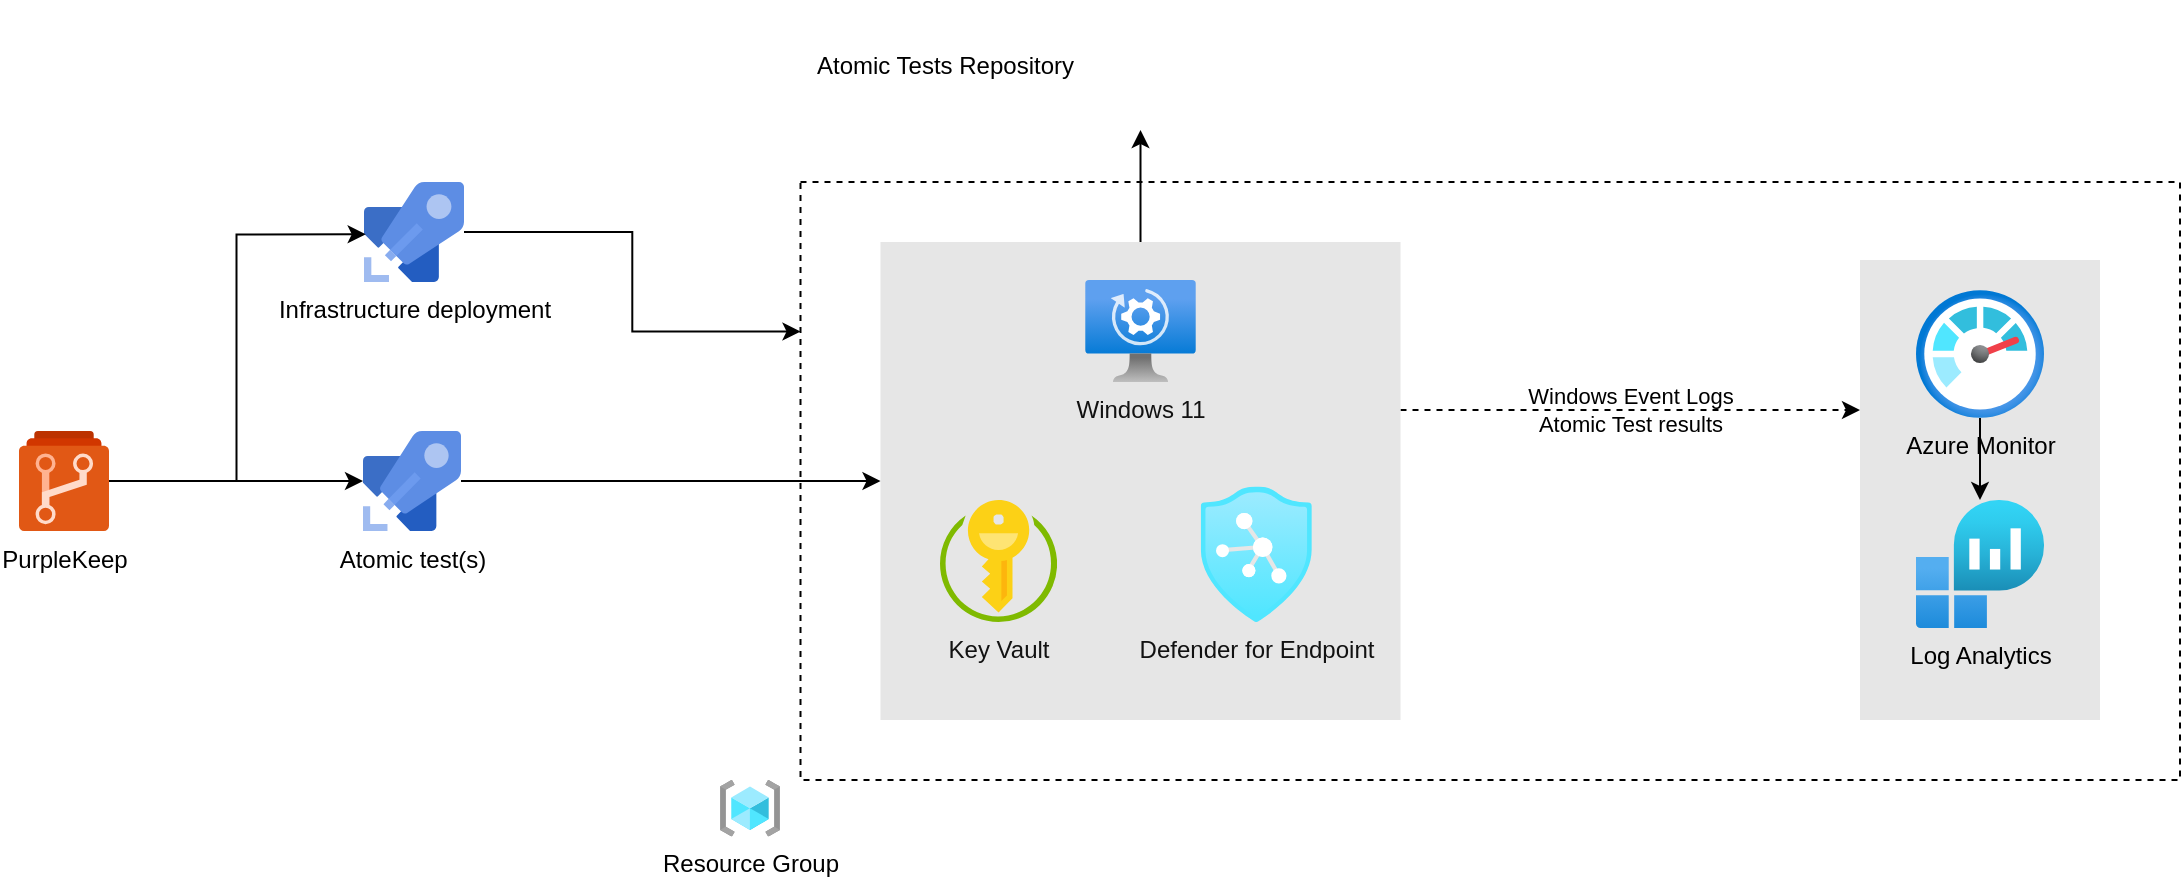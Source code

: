<mxfile>
    <diagram id="OZDHjIwoILLyNLZWax6k" name="Page-1">
        <mxGraphModel dx="1162" dy="504" grid="1" gridSize="10" guides="1" tooltips="1" connect="1" arrows="1" fold="1" page="0" pageScale="1" pageWidth="827" pageHeight="1169" math="0" shadow="0">
            <root>
                <mxCell id="0"/>
                <mxCell id="1" parent="0"/>
                <mxCell id="rHMRhhfsmZjwr-JyM9iI-22" value="" style="rounded=0;whiteSpace=wrap;html=1;fillColor=none;dashed=1;labelBackgroundColor=none;" parent="1" vertex="1">
                    <mxGeometry x="420.25" y="121" width="689.75" height="299" as="geometry"/>
                </mxCell>
                <mxCell id="-X691ST315V3n6Ed_qC9-4" value="Windows Event Logs&lt;br&gt;Atomic Test results" style="edgeStyle=orthogonalEdgeStyle;rounded=0;orthogonalLoop=1;jettySize=auto;html=1;labelBackgroundColor=none;dashed=1;" parent="1" source="rHMRhhfsmZjwr-JyM9iI-26" target="-X691ST315V3n6Ed_qC9-3" edge="1">
                    <mxGeometry relative="1" as="geometry">
                        <Array as="points">
                            <mxPoint x="830.25" y="235"/>
                            <mxPoint x="830.25" y="235"/>
                        </Array>
                    </mxGeometry>
                </mxCell>
                <mxCell id="rHMRhhfsmZjwr-JyM9iI-3" value="Atomic Tests Repository" style="shape=image;html=1;verticalAlign=middle;verticalLabelPosition=middle;labelBackgroundColor=none;imageAspect=0;aspect=fixed;image=https://cdn4.iconfinder.com/data/icons/for-your-interface-free-samples/128/Globe-128.png;labelPosition=left;align=right;" parent="1" vertex="1">
                    <mxGeometry x="557.75" y="30" width="65" height="65" as="geometry"/>
                </mxCell>
                <mxCell id="rHMRhhfsmZjwr-JyM9iI-23" value="Resource Group" style="aspect=fixed;html=1;points=[];align=center;image;fontSize=12;image=img/lib/azure2/general/Resource_Groups.svg;dashed=1;fillColor=none;labelBackgroundColor=none;" parent="1" vertex="1">
                    <mxGeometry x="380" y="420" width="30" height="28.24" as="geometry"/>
                </mxCell>
                <mxCell id="-X691ST315V3n6Ed_qC9-5" value="sa" style="group;labelBackgroundColor=none;strokeColor=none;" parent="1" vertex="1" connectable="0">
                    <mxGeometry x="950" y="160" width="120" height="230" as="geometry"/>
                </mxCell>
                <mxCell id="-X691ST315V3n6Ed_qC9-3" value="" style="rounded=0;whiteSpace=wrap;html=1;dashed=1;labelBackgroundColor=none;fillColor=#E6E6E6;strokeColor=none;" parent="-X691ST315V3n6Ed_qC9-5" vertex="1">
                    <mxGeometry width="120" height="230" as="geometry"/>
                </mxCell>
                <mxCell id="98XGgLkDvTHmTnLWgf6D-23" value="" style="edgeStyle=orthogonalEdgeStyle;rounded=0;orthogonalLoop=1;jettySize=auto;html=1;" parent="-X691ST315V3n6Ed_qC9-5" source="-X691ST315V3n6Ed_qC9-1" target="-X691ST315V3n6Ed_qC9-2" edge="1">
                    <mxGeometry relative="1" as="geometry"/>
                </mxCell>
                <mxCell id="-X691ST315V3n6Ed_qC9-1" value="Azure Monitor" style="aspect=fixed;html=1;points=[];align=center;image;fontSize=12;image=img/lib/azure2/management_governance/Monitor.svg;dashed=1;labelBackgroundColor=none;fillColor=#FFFFFF;fontColor=#000000;" parent="-X691ST315V3n6Ed_qC9-5" vertex="1">
                    <mxGeometry x="28" y="15" width="64" height="64" as="geometry"/>
                </mxCell>
                <mxCell id="-X691ST315V3n6Ed_qC9-2" value="Log Analytics" style="aspect=fixed;html=1;points=[];align=center;image;fontSize=12;image=img/lib/azure2/analytics/Log_Analytics_Workspaces.svg;dashed=1;labelBackgroundColor=none;fillColor=#FFFFFF;fontColor=#000000;" parent="-X691ST315V3n6Ed_qC9-5" vertex="1">
                    <mxGeometry x="28" y="120" width="64" height="64" as="geometry"/>
                </mxCell>
                <mxCell id="-X691ST315V3n6Ed_qC9-8" value="" style="group;labelBackgroundColor=none;strokeColor=none;" parent="1" vertex="1" connectable="0">
                    <mxGeometry x="460.25" y="151" width="260" height="239" as="geometry"/>
                </mxCell>
                <mxCell id="rHMRhhfsmZjwr-JyM9iI-26" value="" style="rounded=0;whiteSpace=wrap;html=1;dashed=1;labelBackgroundColor=none;fillColor=#E6E6E6;strokeColor=none;" parent="-X691ST315V3n6Ed_qC9-8" vertex="1">
                    <mxGeometry width="260" height="239" as="geometry"/>
                </mxCell>
                <mxCell id="98XGgLkDvTHmTnLWgf6D-3" value="Windows 11" style="image;aspect=fixed;html=1;points=[];align=center;fontSize=12;image=img/lib/azure2/compute/Automanaged_VM.svg;labelBackgroundColor=none;fontColor=#121212;" parent="-X691ST315V3n6Ed_qC9-8" vertex="1">
                    <mxGeometry x="102.04" y="19" width="55.92" height="51" as="geometry"/>
                </mxCell>
                <mxCell id="98XGgLkDvTHmTnLWgf6D-16" value="Key Vault" style="image;sketch=0;aspect=fixed;html=1;points=[];align=center;fontSize=12;image=img/lib/mscae/Key_Vaults.svg;labelBackgroundColor=none;fontColor=#121212;" parent="-X691ST315V3n6Ed_qC9-8" vertex="1">
                    <mxGeometry x="29.75" y="129" width="58.56" height="61" as="geometry"/>
                </mxCell>
                <mxCell id="98XGgLkDvTHmTnLWgf6D-25" value="Defender for Endpoint" style="image;aspect=fixed;html=1;points=[];align=center;fontSize=12;image=img/lib/azure2/security/Azure_Defender.svg;labelBackgroundColor=none;fontColor=#121212;" parent="-X691ST315V3n6Ed_qC9-8" vertex="1">
                    <mxGeometry x="160" y="122.31" width="55.75" height="67.69" as="geometry"/>
                </mxCell>
                <mxCell id="98XGgLkDvTHmTnLWgf6D-5" style="edgeStyle=orthogonalEdgeStyle;rounded=0;orthogonalLoop=1;jettySize=auto;html=1;entryX=0;entryY=0.25;entryDx=0;entryDy=0;" parent="1" source="98XGgLkDvTHmTnLWgf6D-4" target="rHMRhhfsmZjwr-JyM9iI-22" edge="1">
                    <mxGeometry relative="1" as="geometry"/>
                </mxCell>
                <mxCell id="98XGgLkDvTHmTnLWgf6D-4" value="Infrastructure deployment" style="image;sketch=0;aspect=fixed;html=1;points=[];align=center;fontSize=12;image=img/lib/mscae/Azure_Pipelines.svg;" parent="1" vertex="1">
                    <mxGeometry x="202" y="121" width="50" height="50" as="geometry"/>
                </mxCell>
                <mxCell id="98XGgLkDvTHmTnLWgf6D-6" style="edgeStyle=orthogonalEdgeStyle;rounded=0;orthogonalLoop=1;jettySize=auto;html=1;" parent="1" source="rHMRhhfsmZjwr-JyM9iI-26" target="rHMRhhfsmZjwr-JyM9iI-3" edge="1">
                    <mxGeometry relative="1" as="geometry"/>
                </mxCell>
                <mxCell id="98XGgLkDvTHmTnLWgf6D-8" style="edgeStyle=orthogonalEdgeStyle;rounded=0;orthogonalLoop=1;jettySize=auto;html=1;entryX=0;entryY=0.5;entryDx=0;entryDy=0;" parent="1" source="98XGgLkDvTHmTnLWgf6D-7" target="rHMRhhfsmZjwr-JyM9iI-26" edge="1">
                    <mxGeometry relative="1" as="geometry"/>
                </mxCell>
                <mxCell id="98XGgLkDvTHmTnLWgf6D-20" style="edgeStyle=orthogonalEdgeStyle;rounded=0;orthogonalLoop=1;jettySize=auto;html=1;" parent="1" source="98XGgLkDvTHmTnLWgf6D-18" target="98XGgLkDvTHmTnLWgf6D-7" edge="1">
                    <mxGeometry relative="1" as="geometry"/>
                </mxCell>
                <mxCell id="98XGgLkDvTHmTnLWgf6D-18" value="PurpleKeep" style="image;sketch=0;aspect=fixed;html=1;points=[];align=center;fontSize=12;image=img/lib/mscae/Azure_Repos.svg;" parent="1" vertex="1">
                    <mxGeometry x="29.5" y="245.5" width="45" height="50" as="geometry"/>
                </mxCell>
                <mxCell id="98XGgLkDvTHmTnLWgf6D-21" value="" style="edgeStyle=orthogonalEdgeStyle;rounded=0;orthogonalLoop=1;jettySize=auto;html=1;entryX=0.017;entryY=0.523;entryDx=0;entryDy=0;entryPerimeter=0;" parent="1" source="98XGgLkDvTHmTnLWgf6D-18" target="98XGgLkDvTHmTnLWgf6D-4" edge="1">
                    <mxGeometry relative="1" as="geometry">
                        <mxPoint x="74.5" y="270.5" as="sourcePoint"/>
                        <mxPoint x="225.5" y="215.5" as="targetPoint"/>
                    </mxGeometry>
                </mxCell>
                <mxCell id="98XGgLkDvTHmTnLWgf6D-7" value="Atomic test(s)" style="image;sketch=0;aspect=fixed;html=1;points=[];align=center;fontSize=12;image=img/lib/mscae/Azure_Pipelines.svg;" parent="1" vertex="1">
                    <mxGeometry x="201.5" y="245.5" width="49" height="50" as="geometry"/>
                </mxCell>
            </root>
        </mxGraphModel>
    </diagram>
</mxfile>